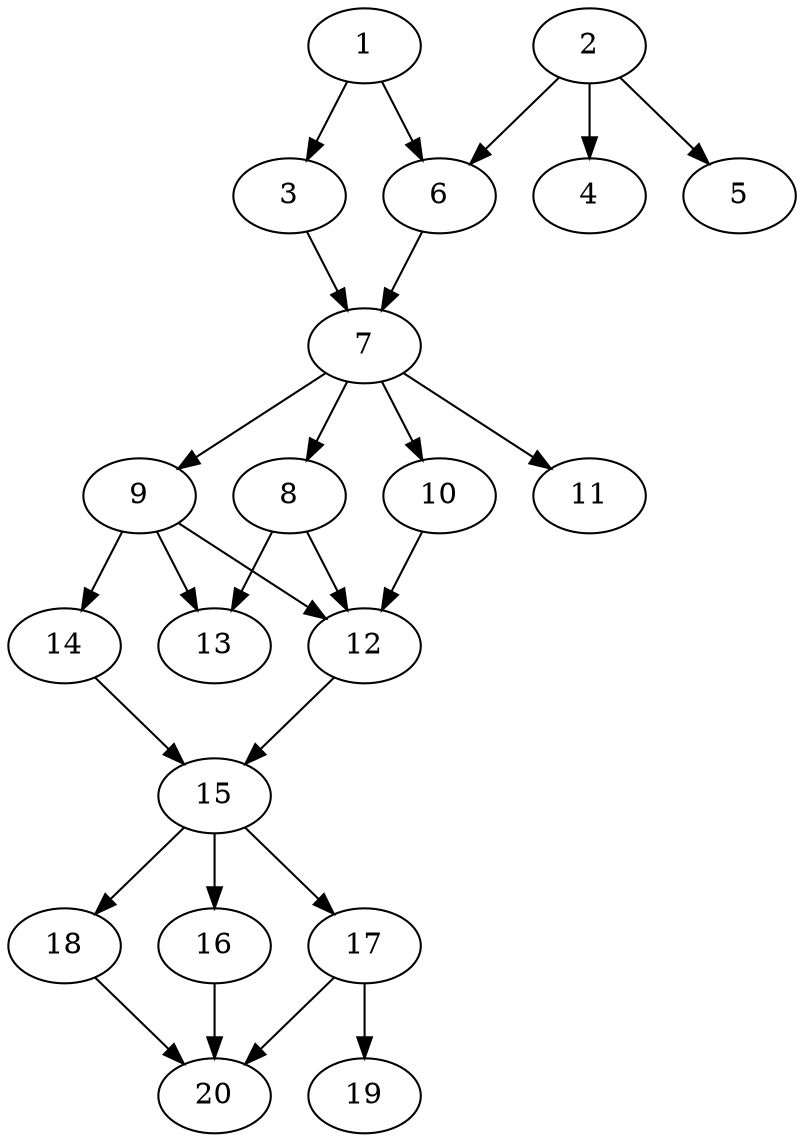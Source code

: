 // DAG automatically generated by daggen at Sat Jul 27 15:36:52 2019
// ./daggen --dot -n 20 --ccr 0.4 --fat 0.4 --regular 0.5 --density 0.8 --mindata 5242880 --maxdata 52428800 
digraph G {
  1 [size="102476800", alpha="0.16", expect_size="40990720"] 
  1 -> 3 [size ="40990720"]
  1 -> 6 [size ="40990720"]
  2 [size="40296960", alpha="0.16", expect_size="16118784"] 
  2 -> 4 [size ="16118784"]
  2 -> 5 [size ="16118784"]
  2 -> 6 [size ="16118784"]
  3 [size="118021120", alpha="0.16", expect_size="47208448"] 
  3 -> 7 [size ="47208448"]
  4 [size="31488000", alpha="0.03", expect_size="12595200"] 
  5 [size="38433280", alpha="0.10", expect_size="15373312"] 
  6 [size="115077120", alpha="0.07", expect_size="46030848"] 
  6 -> 7 [size ="46030848"]
  7 [size="106626560", alpha="0.08", expect_size="42650624"] 
  7 -> 8 [size ="42650624"]
  7 -> 9 [size ="42650624"]
  7 -> 10 [size ="42650624"]
  7 -> 11 [size ="42650624"]
  8 [size="94161920", alpha="0.12", expect_size="37664768"] 
  8 -> 12 [size ="37664768"]
  8 -> 13 [size ="37664768"]
  9 [size="74790400", alpha="0.11", expect_size="29916160"] 
  9 -> 12 [size ="29916160"]
  9 -> 13 [size ="29916160"]
  9 -> 14 [size ="29916160"]
  10 [size="24952320", alpha="0.03", expect_size="9980928"] 
  10 -> 12 [size ="9980928"]
  11 [size="19476480", alpha="0.19", expect_size="7790592"] 
  12 [size="111477760", alpha="0.02", expect_size="44591104"] 
  12 -> 15 [size ="44591104"]
  13 [size="86248960", alpha="0.06", expect_size="34499584"] 
  14 [size="63772160", alpha="0.07", expect_size="25508864"] 
  14 -> 15 [size ="25508864"]
  15 [size="80094720", alpha="0.00", expect_size="32037888"] 
  15 -> 16 [size ="32037888"]
  15 -> 17 [size ="32037888"]
  15 -> 18 [size ="32037888"]
  16 [size="20067840", alpha="0.11", expect_size="8027136"] 
  16 -> 20 [size ="8027136"]
  17 [size="62883840", alpha="0.12", expect_size="25153536"] 
  17 -> 19 [size ="25153536"]
  17 -> 20 [size ="25153536"]
  18 [size="107481600", alpha="0.16", expect_size="42992640"] 
  18 -> 20 [size ="42992640"]
  19 [size="63211520", alpha="0.00", expect_size="25284608"] 
  20 [size="127436800", alpha="0.05", expect_size="50974720"] 
}

